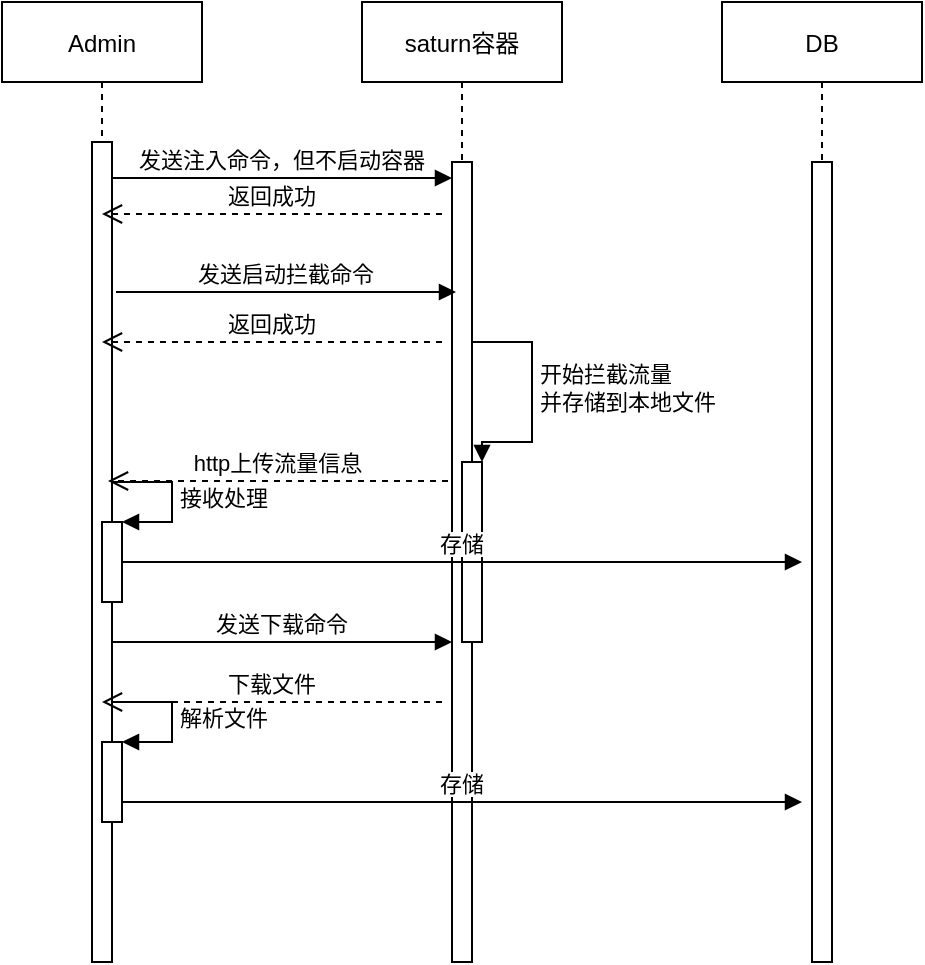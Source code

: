<mxfile version="20.6.0" type="github">
  <diagram id="gGXGk-ehEbuJboOs8Xbj" name="第 1 页">
    <mxGraphModel dx="1422" dy="794" grid="1" gridSize="10" guides="1" tooltips="1" connect="1" arrows="1" fold="1" page="1" pageScale="1" pageWidth="827" pageHeight="1169" math="0" shadow="0">
      <root>
        <mxCell id="0" />
        <mxCell id="1" parent="0" />
        <mxCell id="LxBSH3rdeD30dWvgSmXf-1" value="Admin" style="shape=umlLifeline;perimeter=lifelinePerimeter;container=1;collapsible=0;recursiveResize=0;rounded=0;shadow=0;strokeWidth=1;" vertex="1" parent="1">
          <mxGeometry x="157" y="80" width="100" height="480" as="geometry" />
        </mxCell>
        <mxCell id="LxBSH3rdeD30dWvgSmXf-2" value="" style="points=[];perimeter=orthogonalPerimeter;rounded=0;shadow=0;strokeWidth=1;" vertex="1" parent="LxBSH3rdeD30dWvgSmXf-1">
          <mxGeometry x="45" y="70" width="10" height="410" as="geometry" />
        </mxCell>
        <mxCell id="LxBSH3rdeD30dWvgSmXf-3" value="" style="html=1;points=[];perimeter=orthogonalPerimeter;" vertex="1" parent="LxBSH3rdeD30dWvgSmXf-1">
          <mxGeometry x="50" y="370" width="10" height="40" as="geometry" />
        </mxCell>
        <mxCell id="LxBSH3rdeD30dWvgSmXf-4" value="解析文件" style="edgeStyle=orthogonalEdgeStyle;html=1;align=left;spacingLeft=2;endArrow=block;rounded=0;entryX=1;entryY=0;" edge="1" parent="LxBSH3rdeD30dWvgSmXf-1" target="LxBSH3rdeD30dWvgSmXf-3">
          <mxGeometry relative="1" as="geometry">
            <mxPoint x="55" y="350" as="sourcePoint" />
            <Array as="points">
              <mxPoint x="85" y="350" />
            </Array>
          </mxGeometry>
        </mxCell>
        <mxCell id="LxBSH3rdeD30dWvgSmXf-5" value="" style="html=1;points=[];perimeter=orthogonalPerimeter;" vertex="1" parent="LxBSH3rdeD30dWvgSmXf-1">
          <mxGeometry x="50" y="260" width="10" height="40" as="geometry" />
        </mxCell>
        <mxCell id="LxBSH3rdeD30dWvgSmXf-6" value="接收处理" style="edgeStyle=orthogonalEdgeStyle;html=1;align=left;spacingLeft=2;endArrow=block;rounded=0;entryX=1;entryY=0;" edge="1" parent="LxBSH3rdeD30dWvgSmXf-1" target="LxBSH3rdeD30dWvgSmXf-5">
          <mxGeometry relative="1" as="geometry">
            <mxPoint x="55" y="240" as="sourcePoint" />
            <Array as="points">
              <mxPoint x="85" y="240" />
            </Array>
          </mxGeometry>
        </mxCell>
        <mxCell id="LxBSH3rdeD30dWvgSmXf-7" value="saturn容器" style="shape=umlLifeline;perimeter=lifelinePerimeter;container=1;collapsible=0;recursiveResize=0;rounded=0;shadow=0;strokeWidth=1;" vertex="1" parent="1">
          <mxGeometry x="337" y="80" width="100" height="480" as="geometry" />
        </mxCell>
        <mxCell id="LxBSH3rdeD30dWvgSmXf-8" value="" style="points=[];perimeter=orthogonalPerimeter;rounded=0;shadow=0;strokeWidth=1;" vertex="1" parent="LxBSH3rdeD30dWvgSmXf-7">
          <mxGeometry x="45" y="80" width="10" height="400" as="geometry" />
        </mxCell>
        <mxCell id="LxBSH3rdeD30dWvgSmXf-9" value="" style="html=1;points=[];perimeter=orthogonalPerimeter;" vertex="1" parent="LxBSH3rdeD30dWvgSmXf-7">
          <mxGeometry x="50" y="230" width="10" height="90" as="geometry" />
        </mxCell>
        <mxCell id="LxBSH3rdeD30dWvgSmXf-10" value="开始拦截流量&lt;br&gt;并存储到本地文件" style="edgeStyle=orthogonalEdgeStyle;html=1;align=left;spacingLeft=2;endArrow=block;rounded=0;entryX=1;entryY=0;" edge="1" parent="LxBSH3rdeD30dWvgSmXf-7" target="LxBSH3rdeD30dWvgSmXf-9">
          <mxGeometry relative="1" as="geometry">
            <mxPoint x="55" y="160" as="sourcePoint" />
            <Array as="points">
              <mxPoint x="55" y="170" />
              <mxPoint x="85" y="170" />
              <mxPoint x="85" y="220" />
              <mxPoint x="60" y="220" />
            </Array>
          </mxGeometry>
        </mxCell>
        <mxCell id="LxBSH3rdeD30dWvgSmXf-11" value="发送注入命令，但不启动容器" style="verticalAlign=bottom;endArrow=block;entryX=0;entryY=0;shadow=0;strokeWidth=1;" edge="1" parent="1">
          <mxGeometry relative="1" as="geometry">
            <mxPoint x="212" y="168.0" as="sourcePoint" />
            <mxPoint x="382" y="168.0" as="targetPoint" />
          </mxGeometry>
        </mxCell>
        <mxCell id="LxBSH3rdeD30dWvgSmXf-12" value="DB" style="shape=umlLifeline;perimeter=lifelinePerimeter;container=1;collapsible=0;recursiveResize=0;rounded=0;shadow=0;strokeWidth=1;" vertex="1" parent="1">
          <mxGeometry x="517" y="80" width="100" height="480" as="geometry" />
        </mxCell>
        <mxCell id="LxBSH3rdeD30dWvgSmXf-13" value="" style="points=[];perimeter=orthogonalPerimeter;rounded=0;shadow=0;strokeWidth=1;" vertex="1" parent="LxBSH3rdeD30dWvgSmXf-12">
          <mxGeometry x="45" y="80" width="10" height="400" as="geometry" />
        </mxCell>
        <mxCell id="LxBSH3rdeD30dWvgSmXf-14" value="返回成功" style="verticalAlign=bottom;endArrow=open;dashed=1;endSize=8;exitX=0;exitY=0.95;shadow=0;strokeWidth=1;" edge="1" parent="1">
          <mxGeometry relative="1" as="geometry">
            <mxPoint x="207" y="186.0" as="targetPoint" />
            <mxPoint x="377" y="186.0" as="sourcePoint" />
          </mxGeometry>
        </mxCell>
        <mxCell id="LxBSH3rdeD30dWvgSmXf-15" value="发送启动拦截命令" style="verticalAlign=bottom;endArrow=block;entryX=0;entryY=0;shadow=0;strokeWidth=1;" edge="1" parent="1">
          <mxGeometry relative="1" as="geometry">
            <mxPoint x="214" y="225.0" as="sourcePoint" />
            <mxPoint x="384" y="225.0" as="targetPoint" />
          </mxGeometry>
        </mxCell>
        <mxCell id="LxBSH3rdeD30dWvgSmXf-16" value="返回成功" style="verticalAlign=bottom;endArrow=open;dashed=1;endSize=8;exitX=0;exitY=0.95;shadow=0;strokeWidth=1;" edge="1" parent="1">
          <mxGeometry relative="1" as="geometry">
            <mxPoint x="207" y="250.0" as="targetPoint" />
            <mxPoint x="377" y="250.0" as="sourcePoint" />
          </mxGeometry>
        </mxCell>
        <mxCell id="LxBSH3rdeD30dWvgSmXf-17" value="发送下载命令" style="verticalAlign=bottom;endArrow=block;entryX=0;entryY=0;shadow=0;strokeWidth=1;" edge="1" parent="1">
          <mxGeometry relative="1" as="geometry">
            <mxPoint x="212" y="400" as="sourcePoint" />
            <mxPoint x="382" y="400" as="targetPoint" />
          </mxGeometry>
        </mxCell>
        <mxCell id="LxBSH3rdeD30dWvgSmXf-18" value="下载文件" style="verticalAlign=bottom;endArrow=open;dashed=1;endSize=8;exitX=0;exitY=0.95;shadow=0;strokeWidth=1;" edge="1" parent="1">
          <mxGeometry relative="1" as="geometry">
            <mxPoint x="207" y="430.0" as="targetPoint" />
            <mxPoint x="377" y="430.0" as="sourcePoint" />
          </mxGeometry>
        </mxCell>
        <mxCell id="LxBSH3rdeD30dWvgSmXf-19" value="存储" style="verticalAlign=bottom;endArrow=block;shadow=0;strokeWidth=1;exitX=1;exitY=0.75;exitDx=0;exitDy=0;exitPerimeter=0;" edge="1" parent="1" source="LxBSH3rdeD30dWvgSmXf-3">
          <mxGeometry relative="1" as="geometry">
            <mxPoint x="257" y="480" as="sourcePoint" />
            <mxPoint x="557" y="480" as="targetPoint" />
          </mxGeometry>
        </mxCell>
        <mxCell id="LxBSH3rdeD30dWvgSmXf-20" value="http上传流量信息" style="verticalAlign=bottom;endArrow=open;dashed=1;endSize=8;exitX=0;exitY=0.95;shadow=0;strokeWidth=1;" edge="1" parent="1">
          <mxGeometry relative="1" as="geometry">
            <mxPoint x="210" y="319.5" as="targetPoint" />
            <mxPoint x="380" y="319.5" as="sourcePoint" />
          </mxGeometry>
        </mxCell>
        <mxCell id="LxBSH3rdeD30dWvgSmXf-21" value="存储" style="verticalAlign=bottom;endArrow=block;shadow=0;strokeWidth=1;exitX=1;exitY=0.75;exitDx=0;exitDy=0;exitPerimeter=0;" edge="1" parent="1">
          <mxGeometry relative="1" as="geometry">
            <mxPoint x="217" y="360" as="sourcePoint" />
            <mxPoint x="557" y="360" as="targetPoint" />
          </mxGeometry>
        </mxCell>
      </root>
    </mxGraphModel>
  </diagram>
</mxfile>
